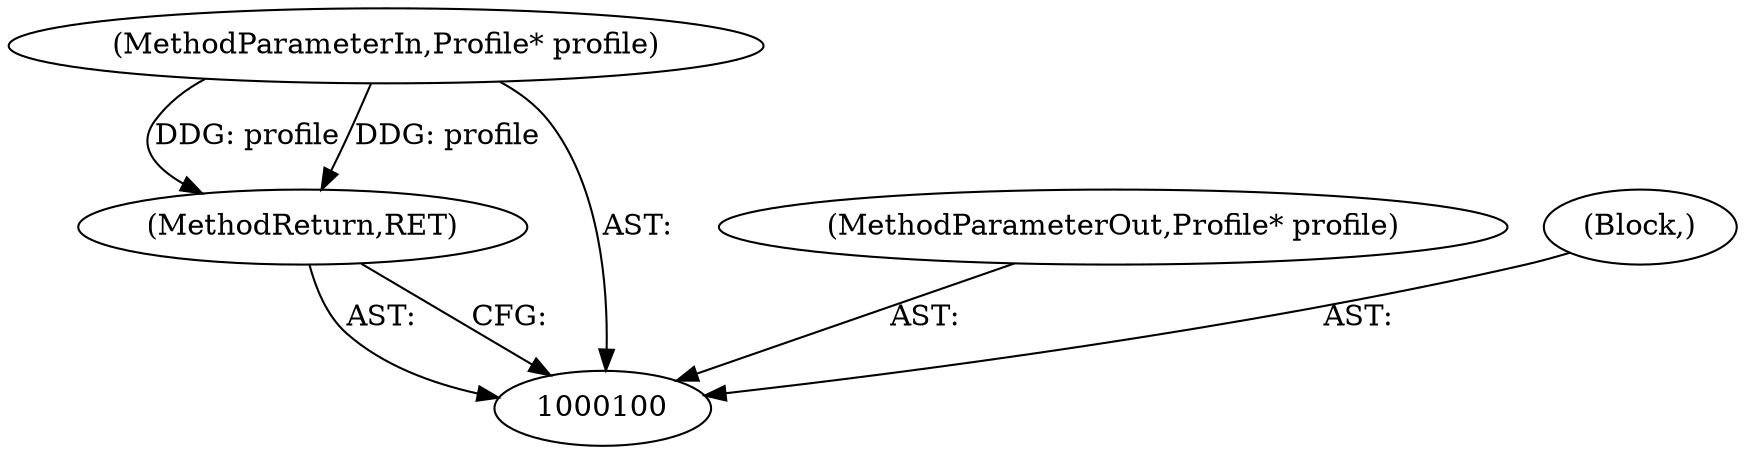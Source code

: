 digraph "0_Chrome_8c7c42f5cd3d3cab81fad08b1159106184fa0c47" {
"1000103" [label="(MethodReturn,RET)"];
"1000101" [label="(MethodParameterIn,Profile* profile)"];
"1000108" [label="(MethodParameterOut,Profile* profile)"];
"1000102" [label="(Block,)"];
"1000103" -> "1000100"  [label="AST: "];
"1000103" -> "1000100"  [label="CFG: "];
"1000101" -> "1000103"  [label="DDG: profile"];
"1000101" -> "1000100"  [label="AST: "];
"1000101" -> "1000103"  [label="DDG: profile"];
"1000108" -> "1000100"  [label="AST: "];
"1000102" -> "1000100"  [label="AST: "];
}
